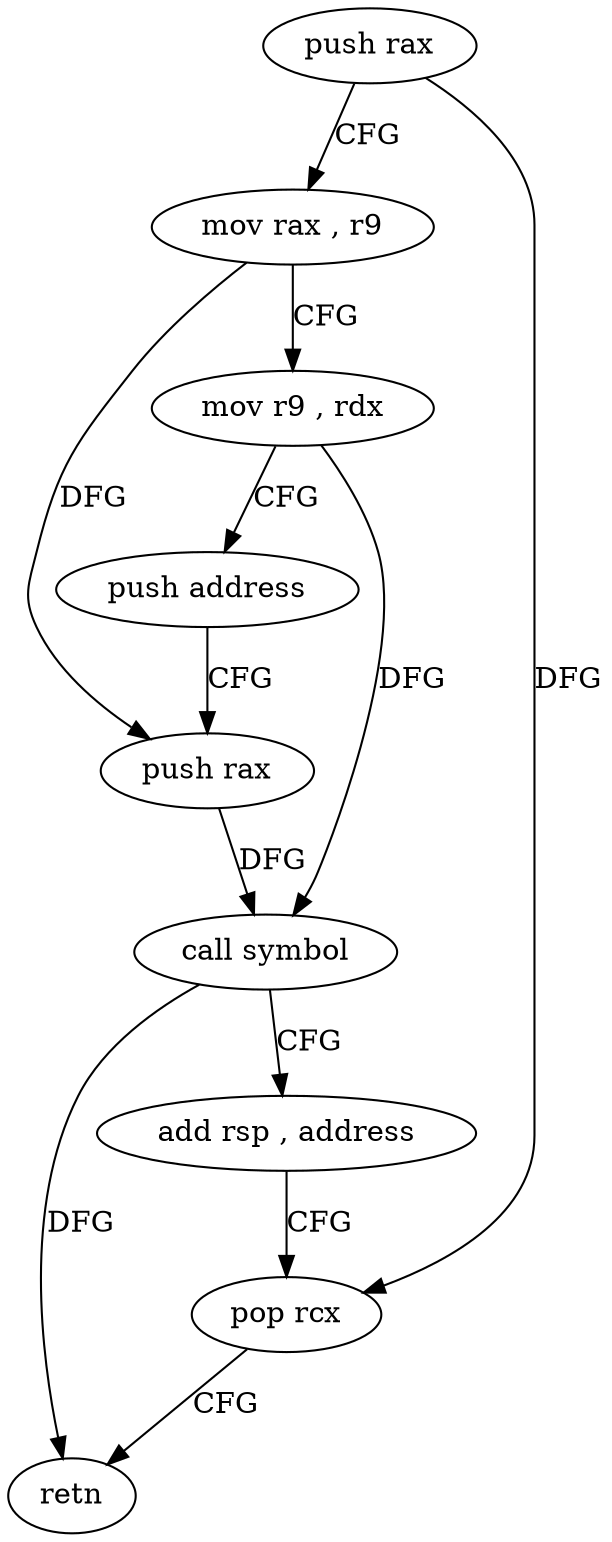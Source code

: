 digraph "func" {
"4221120" [label = "push rax" ]
"4221121" [label = "mov rax , r9" ]
"4221124" [label = "mov r9 , rdx" ]
"4221127" [label = "push address" ]
"4221129" [label = "push rax" ]
"4221130" [label = "call symbol" ]
"4221135" [label = "add rsp , address" ]
"4221139" [label = "pop rcx" ]
"4221140" [label = "retn" ]
"4221120" -> "4221121" [ label = "CFG" ]
"4221120" -> "4221139" [ label = "DFG" ]
"4221121" -> "4221124" [ label = "CFG" ]
"4221121" -> "4221129" [ label = "DFG" ]
"4221124" -> "4221127" [ label = "CFG" ]
"4221124" -> "4221130" [ label = "DFG" ]
"4221127" -> "4221129" [ label = "CFG" ]
"4221129" -> "4221130" [ label = "DFG" ]
"4221130" -> "4221135" [ label = "CFG" ]
"4221130" -> "4221140" [ label = "DFG" ]
"4221135" -> "4221139" [ label = "CFG" ]
"4221139" -> "4221140" [ label = "CFG" ]
}

